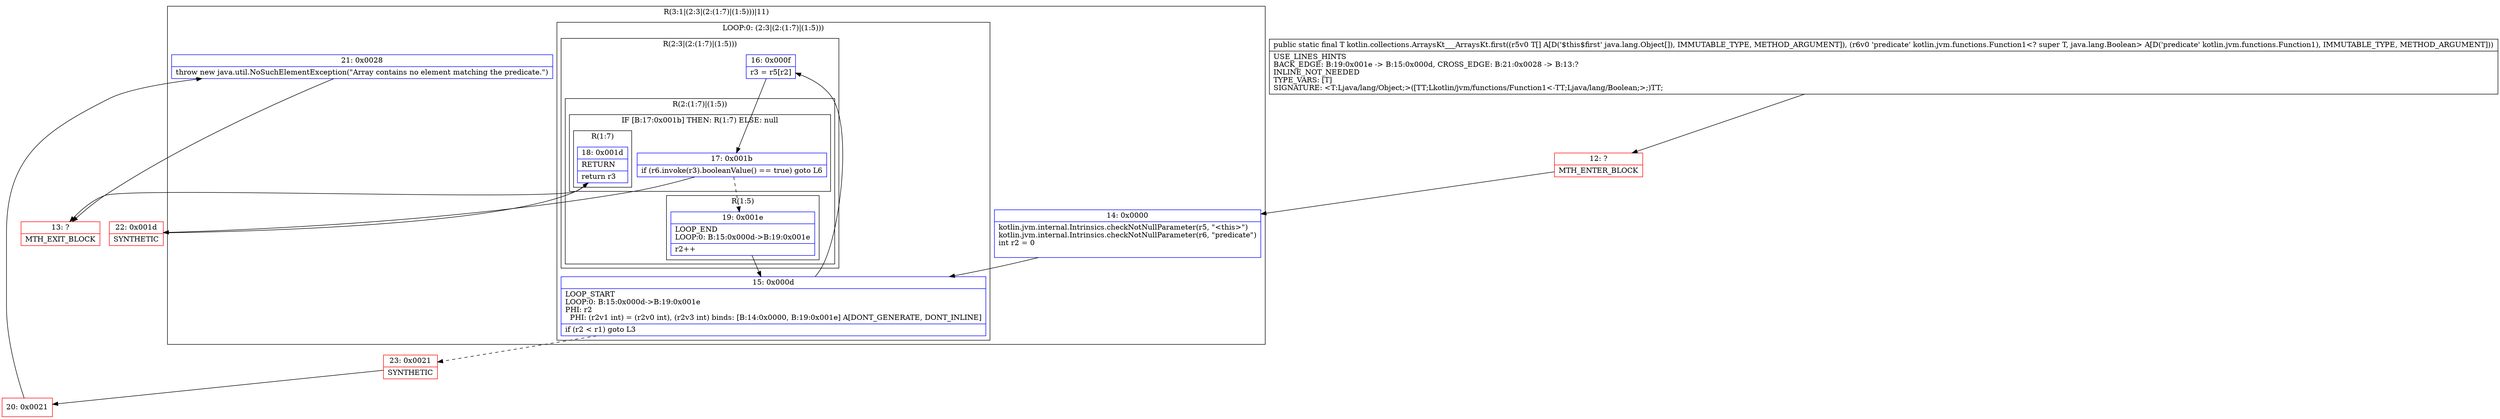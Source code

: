 digraph "CFG forkotlin.collections.ArraysKt___ArraysKt.first([Ljava\/lang\/Object;Lkotlin\/jvm\/functions\/Function1;)Ljava\/lang\/Object;" {
subgraph cluster_Region_1612380942 {
label = "R(3:1|(2:3|(2:(1:7)|(1:5)))|11)";
node [shape=record,color=blue];
Node_14 [shape=record,label="{14\:\ 0x0000|kotlin.jvm.internal.Intrinsics.checkNotNullParameter(r5, \"\<this\>\")\lkotlin.jvm.internal.Intrinsics.checkNotNullParameter(r6, \"predicate\")\lint r2 = 0\l\l}"];
subgraph cluster_LoopRegion_876725438 {
label = "LOOP:0: (2:3|(2:(1:7)|(1:5)))";
node [shape=record,color=blue];
Node_15 [shape=record,label="{15\:\ 0x000d|LOOP_START\lLOOP:0: B:15:0x000d\-\>B:19:0x001e\lPHI: r2 \l  PHI: (r2v1 int) = (r2v0 int), (r2v3 int) binds: [B:14:0x0000, B:19:0x001e] A[DONT_GENERATE, DONT_INLINE]\l|if (r2 \< r1) goto L3\l}"];
subgraph cluster_Region_572770313 {
label = "R(2:3|(2:(1:7)|(1:5)))";
node [shape=record,color=blue];
Node_16 [shape=record,label="{16\:\ 0x000f|r3 = r5[r2]\l}"];
subgraph cluster_Region_1438465972 {
label = "R(2:(1:7)|(1:5))";
node [shape=record,color=blue];
subgraph cluster_IfRegion_1835180798 {
label = "IF [B:17:0x001b] THEN: R(1:7) ELSE: null";
node [shape=record,color=blue];
Node_17 [shape=record,label="{17\:\ 0x001b|if (r6.invoke(r3).booleanValue() == true) goto L6\l}"];
subgraph cluster_Region_732522277 {
label = "R(1:7)";
node [shape=record,color=blue];
Node_18 [shape=record,label="{18\:\ 0x001d|RETURN\l|return r3\l}"];
}
}
subgraph cluster_Region_1612912344 {
label = "R(1:5)";
node [shape=record,color=blue];
Node_19 [shape=record,label="{19\:\ 0x001e|LOOP_END\lLOOP:0: B:15:0x000d\-\>B:19:0x001e\l|r2++\l}"];
}
}
}
}
Node_21 [shape=record,label="{21\:\ 0x0028|throw new java.util.NoSuchElementException(\"Array contains no element matching the predicate.\")\l}"];
}
Node_12 [shape=record,color=red,label="{12\:\ ?|MTH_ENTER_BLOCK\l}"];
Node_22 [shape=record,color=red,label="{22\:\ 0x001d|SYNTHETIC\l}"];
Node_13 [shape=record,color=red,label="{13\:\ ?|MTH_EXIT_BLOCK\l}"];
Node_23 [shape=record,color=red,label="{23\:\ 0x0021|SYNTHETIC\l}"];
Node_20 [shape=record,color=red,label="{20\:\ 0x0021}"];
MethodNode[shape=record,label="{public static final T kotlin.collections.ArraysKt___ArraysKt.first((r5v0 T[] A[D('$this$first' java.lang.Object[]), IMMUTABLE_TYPE, METHOD_ARGUMENT]), (r6v0 'predicate' kotlin.jvm.functions.Function1\<? super T, java.lang.Boolean\> A[D('predicate' kotlin.jvm.functions.Function1), IMMUTABLE_TYPE, METHOD_ARGUMENT]))  | USE_LINES_HINTS\lBACK_EDGE: B:19:0x001e \-\> B:15:0x000d, CROSS_EDGE: B:21:0x0028 \-\> B:13:?\lINLINE_NOT_NEEDED\lTYPE_VARS: [T]\lSIGNATURE: \<T:Ljava\/lang\/Object;\>([TT;Lkotlin\/jvm\/functions\/Function1\<\-TT;Ljava\/lang\/Boolean;\>;)TT;\l}"];
MethodNode -> Node_12;Node_14 -> Node_15;
Node_15 -> Node_16;
Node_15 -> Node_23[style=dashed];
Node_16 -> Node_17;
Node_17 -> Node_19[style=dashed];
Node_17 -> Node_22;
Node_18 -> Node_13;
Node_19 -> Node_15;
Node_21 -> Node_13;
Node_12 -> Node_14;
Node_22 -> Node_18;
Node_23 -> Node_20;
Node_20 -> Node_21;
}

